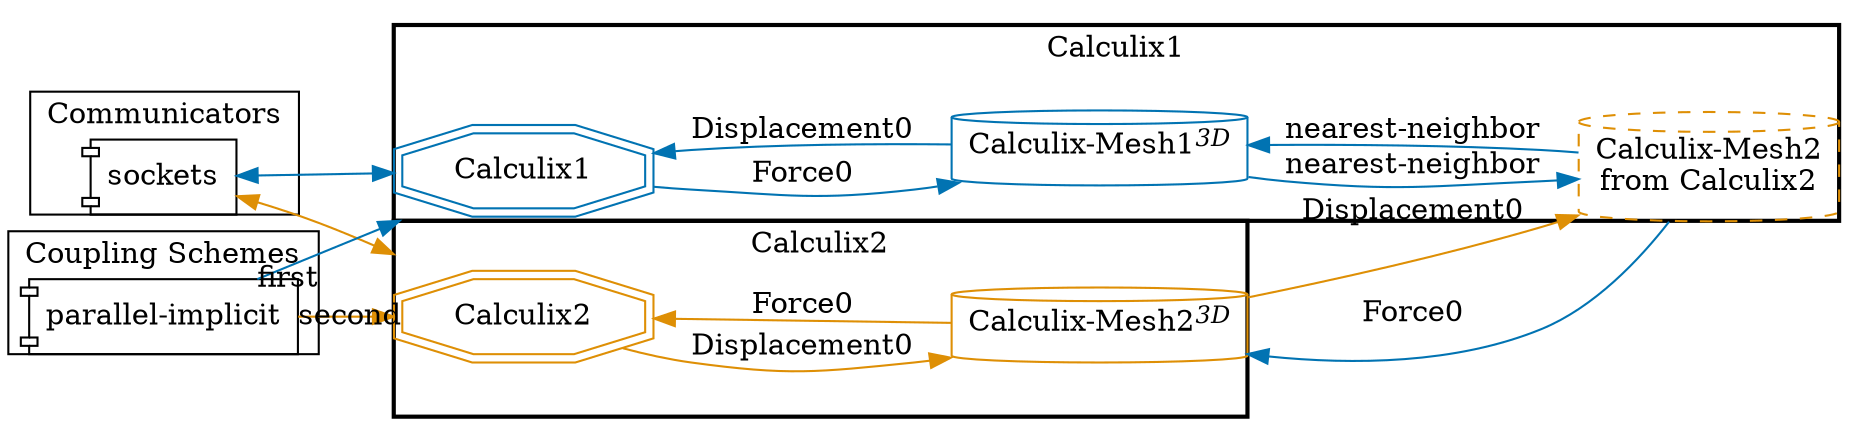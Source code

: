 digraph G {
compound=True;
layout=dot;
margin=0;
overlap=scale;
rankdir=LR;
splines=true;
subgraph cluster_m2n {
label="Communicators";
"m2n-Calculix1-Calculix2" [label="sockets", shape=component];
}

subgraph cluster_cpl {
label="Coupling Schemes";
"cpl-Calculix1-Calculix2" [label="parallel-implicit", shape=component];
}

subgraph cluster_Calculix1 {
label="Calculix1";
style=bold;
"Calculix1" [color="#0173B2", shape=doubleoctagon];
"Calculix1-Calculix-Mesh1" [color="#0173B2", label=<Calculix-Mesh1<SUP><I>3D</I></SUP>>, shape=cylinder];
"Calculix1-Calculix-Mesh2" [color="#DE8F05", label="Calculix-Mesh2
from Calculix2", shape=cylinder, style=dashed];
"Calculix1-Calculix-Mesh1" -> "Calculix1"  [color="#0173B2", label="Displacement0", tooltip=vector];
"Calculix1" -> "Calculix1-Calculix-Mesh1"  [color="#0173B2", label="Force0", tooltip=vector];
"Calculix1-Calculix-Mesh1" -> "Calculix1-Calculix-Mesh2"  [color="#0173B2", label="nearest-neighbor"];
"Calculix1-Calculix-Mesh2" -> "Calculix1-Calculix-Mesh1"  [color="#0173B2", label="nearest-neighbor"];
}

subgraph cluster_Calculix2 {
label="Calculix2";
style=bold;
"Calculix2" [color="#DE8F05", shape=doubleoctagon];
"Calculix2-Calculix-Mesh2" [color="#DE8F05", label=<Calculix-Mesh2<SUP><I>3D</I></SUP>>, shape=cylinder];
"Calculix2-Calculix-Mesh2" -> "Calculix2"  [color="#DE8F05", label="Force0", tooltip=vector];
"Calculix2" -> "Calculix2-Calculix-Mesh2"  [color="#DE8F05", label="Displacement0", tooltip=vector];
}

"m2n-Calculix1-Calculix2" -> "Calculix1"  [color="#0173B2", dir=both, lhead=cluster_Calculix1];
"m2n-Calculix1-Calculix2" -> "Calculix2"  [color="#DE8F05", dir=both, lhead=cluster_Calculix2];
"cpl-Calculix1-Calculix2" -> "Calculix1"  [color="#0173B2", lhead=cluster_Calculix1, taillabel="first"];
"cpl-Calculix1-Calculix2" -> "Calculix2"  [color="#DE8F05", lhead=cluster_Calculix2, taillabel="second"];
"Calculix2-Calculix-Mesh2" -> "Calculix1-Calculix-Mesh2"  [color="#DE8F05", label="Displacement0", style="", tooltip=vector];
"Calculix1-Calculix-Mesh2" -> "Calculix2-Calculix-Mesh2"  [color="#0173B2", label="Force0", style="", tooltip=vector];
}
